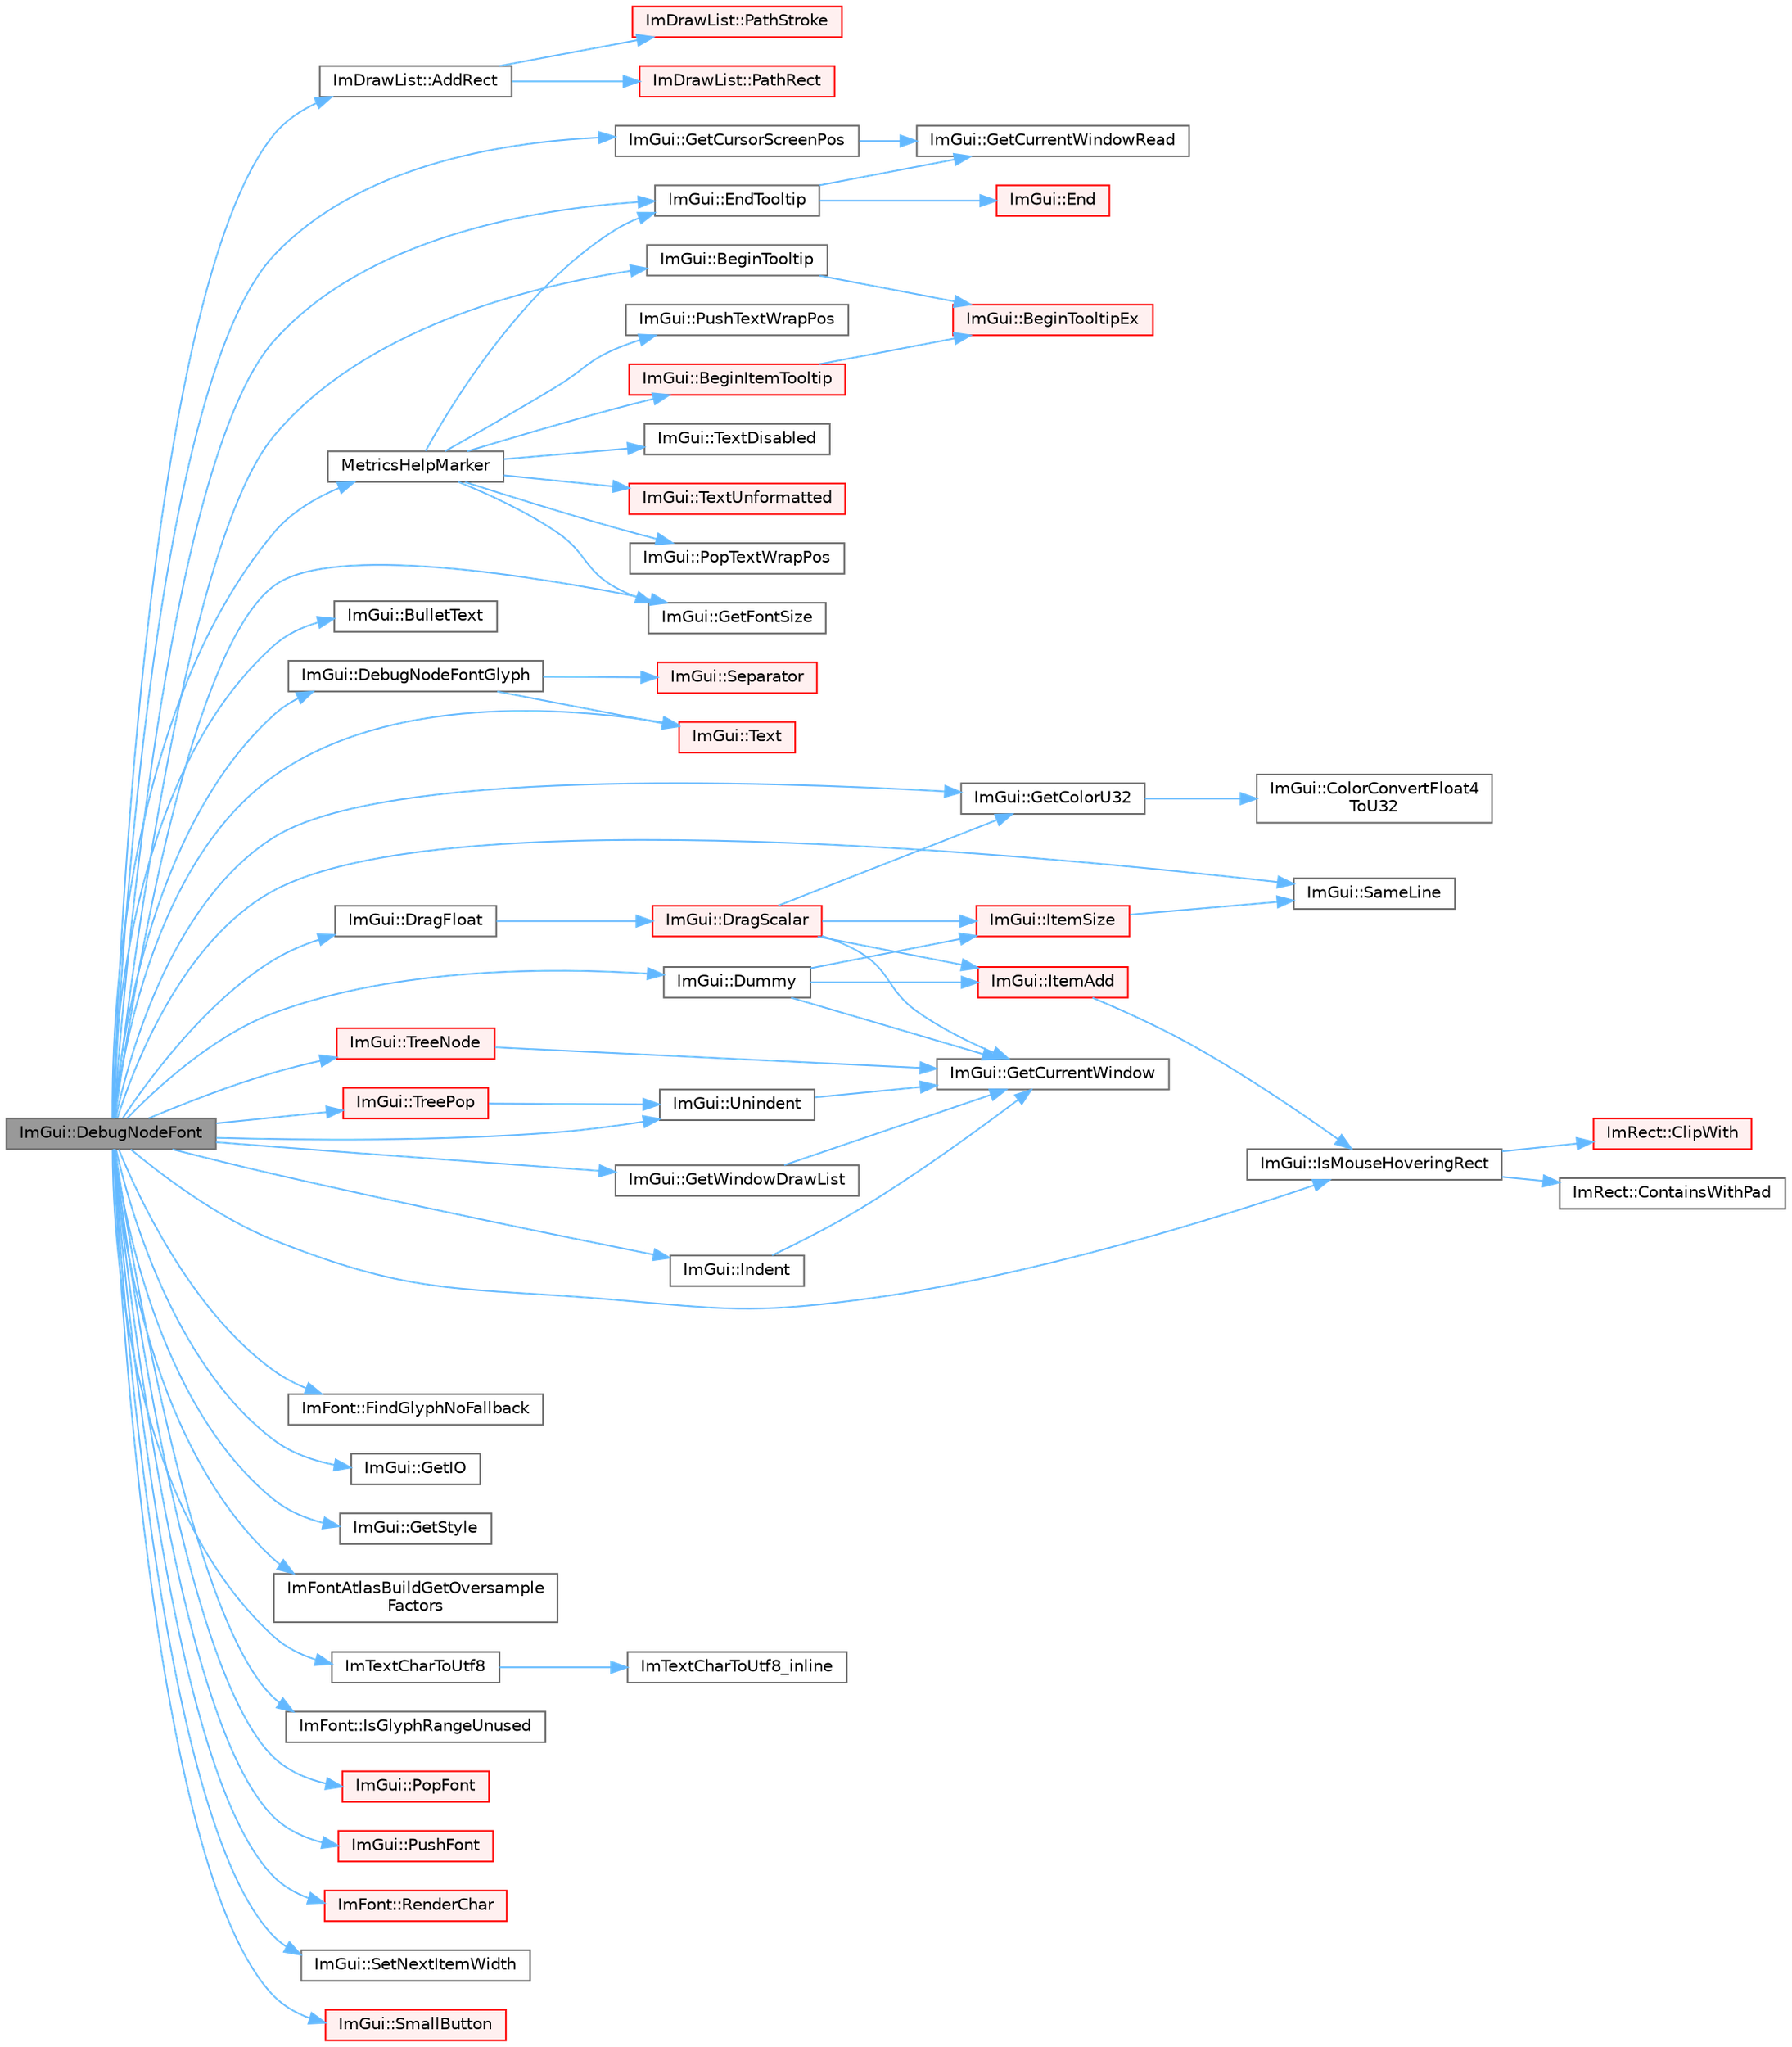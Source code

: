 digraph "ImGui::DebugNodeFont"
{
 // LATEX_PDF_SIZE
  bgcolor="transparent";
  edge [fontname=Helvetica,fontsize=10,labelfontname=Helvetica,labelfontsize=10];
  node [fontname=Helvetica,fontsize=10,shape=box,height=0.2,width=0.4];
  rankdir="LR";
  Node1 [id="Node000001",label="ImGui::DebugNodeFont",height=0.2,width=0.4,color="gray40", fillcolor="grey60", style="filled", fontcolor="black",tooltip=" "];
  Node1 -> Node2 [id="edge1_Node000001_Node000002",color="steelblue1",style="solid",tooltip=" "];
  Node2 [id="Node000002",label="ImDrawList::AddRect",height=0.2,width=0.4,color="grey40", fillcolor="white", style="filled",URL="$struct_im_draw_list.html#ad96f10a3e954fe0c5b7c96d4e205af7b",tooltip=" "];
  Node2 -> Node3 [id="edge2_Node000002_Node000003",color="steelblue1",style="solid",tooltip=" "];
  Node3 [id="Node000003",label="ImDrawList::PathRect",height=0.2,width=0.4,color="red", fillcolor="#FFF0F0", style="filled",URL="$struct_im_draw_list.html#a2251eb264ed8b17a253c409787375053",tooltip=" "];
  Node2 -> Node12 [id="edge3_Node000002_Node000012",color="steelblue1",style="solid",tooltip=" "];
  Node12 [id="Node000012",label="ImDrawList::PathStroke",height=0.2,width=0.4,color="red", fillcolor="#FFF0F0", style="filled",URL="$struct_im_draw_list.html#a60bf9040ef3d09b39c4ba8f5a2a68ae9",tooltip=" "];
  Node1 -> Node18 [id="edge4_Node000001_Node000018",color="steelblue1",style="solid",tooltip=" "];
  Node18 [id="Node000018",label="ImGui::BeginTooltip",height=0.2,width=0.4,color="grey40", fillcolor="white", style="filled",URL="$namespace_im_gui.html#a0609fbb218702a720c383c87d0c545a2",tooltip=" "];
  Node18 -> Node19 [id="edge5_Node000018_Node000019",color="steelblue1",style="solid",tooltip=" "];
  Node19 [id="Node000019",label="ImGui::BeginTooltipEx",height=0.2,width=0.4,color="red", fillcolor="#FFF0F0", style="filled",URL="$namespace_im_gui.html#a18b17a0b20c3f2a16068b84210cfded4",tooltip=" "];
  Node1 -> Node515 [id="edge6_Node000001_Node000515",color="steelblue1",style="solid",tooltip=" "];
  Node515 [id="Node000515",label="ImGui::BulletText",height=0.2,width=0.4,color="grey40", fillcolor="white", style="filled",URL="$namespace_im_gui.html#af8d34d563b17c683943a0fa7bf5807bc",tooltip=" "];
  Node1 -> Node516 [id="edge7_Node000001_Node000516",color="steelblue1",style="solid",tooltip=" "];
  Node516 [id="Node000516",label="ImGui::DebugNodeFontGlyph",height=0.2,width=0.4,color="grey40", fillcolor="white", style="filled",URL="$namespace_im_gui.html#ad57d7756b61feecb86a3f25dc2a526f3",tooltip=" "];
  Node516 -> Node333 [id="edge8_Node000516_Node000333",color="steelblue1",style="solid",tooltip=" "];
  Node333 [id="Node000333",label="ImGui::Separator",height=0.2,width=0.4,color="red", fillcolor="#FFF0F0", style="filled",URL="$namespace_im_gui.html#a191123597a5084d003c8beac7eeb029e",tooltip=" "];
  Node516 -> Node517 [id="edge9_Node000516_Node000517",color="steelblue1",style="solid",tooltip=" "];
  Node517 [id="Node000517",label="ImGui::Text",height=0.2,width=0.4,color="red", fillcolor="#FFF0F0", style="filled",URL="$namespace_im_gui.html#a9e7b83611fe441d54fad2effb4bf4965",tooltip=" "];
  Node1 -> Node518 [id="edge10_Node000001_Node000518",color="steelblue1",style="solid",tooltip=" "];
  Node518 [id="Node000518",label="ImGui::DragFloat",height=0.2,width=0.4,color="grey40", fillcolor="white", style="filled",URL="$namespace_im_gui.html#aab1b20e7bf98aa7bbdb26f8cd3ad91e6",tooltip=" "];
  Node518 -> Node519 [id="edge11_Node000518_Node000519",color="steelblue1",style="solid",tooltip=" "];
  Node519 [id="Node000519",label="ImGui::DragScalar",height=0.2,width=0.4,color="red", fillcolor="#FFF0F0", style="filled",URL="$namespace_im_gui.html#a17d8926e8f44a6d00575b12081c51fe0",tooltip=" "];
  Node519 -> Node97 [id="edge12_Node000519_Node000097",color="steelblue1",style="solid",tooltip=" "];
  Node97 [id="Node000097",label="ImGui::GetColorU32",height=0.2,width=0.4,color="grey40", fillcolor="white", style="filled",URL="$namespace_im_gui.html#a0de2d9bd347d9866511eb8d014e62556",tooltip=" "];
  Node97 -> Node98 [id="edge13_Node000097_Node000098",color="steelblue1",style="solid",tooltip=" "];
  Node98 [id="Node000098",label="ImGui::ColorConvertFloat4\lToU32",height=0.2,width=0.4,color="grey40", fillcolor="white", style="filled",URL="$namespace_im_gui.html#abe2691de0b1a71c774ab24cc91564a94",tooltip=" "];
  Node519 -> Node96 [id="edge14_Node000519_Node000096",color="steelblue1",style="solid",tooltip=" "];
  Node96 [id="Node000096",label="ImGui::GetCurrentWindow",height=0.2,width=0.4,color="grey40", fillcolor="white", style="filled",URL="$namespace_im_gui.html#ac452417b5004ca16a814a72cff153526",tooltip=" "];
  Node519 -> Node119 [id="edge15_Node000519_Node000119",color="steelblue1",style="solid",tooltip=" "];
  Node119 [id="Node000119",label="ImGui::ItemAdd",height=0.2,width=0.4,color="red", fillcolor="#FFF0F0", style="filled",URL="$namespace_im_gui.html#a0c2ccafc8d403c02a6590ac21157b9ac",tooltip=" "];
  Node119 -> Node86 [id="edge16_Node000119_Node000086",color="steelblue1",style="solid",tooltip=" "];
  Node86 [id="Node000086",label="ImGui::IsMouseHoveringRect",height=0.2,width=0.4,color="grey40", fillcolor="white", style="filled",URL="$namespace_im_gui.html#ae0b8ea0e06c457316d6aed6c5b2a1c25",tooltip=" "];
  Node86 -> Node87 [id="edge17_Node000086_Node000087",color="steelblue1",style="solid",tooltip=" "];
  Node87 [id="Node000087",label="ImRect::ClipWith",height=0.2,width=0.4,color="red", fillcolor="#FFF0F0", style="filled",URL="$struct_im_rect.html#ac02d5cf6ce0358aea9ed9df43d368f3f",tooltip=" "];
  Node86 -> Node88 [id="edge18_Node000086_Node000088",color="steelblue1",style="solid",tooltip=" "];
  Node88 [id="Node000088",label="ImRect::ContainsWithPad",height=0.2,width=0.4,color="grey40", fillcolor="white", style="filled",URL="$struct_im_rect.html#a8dbab244f4e5b786faa9684eb85110fc",tooltip=" "];
  Node519 -> Node168 [id="edge19_Node000519_Node000168",color="steelblue1",style="solid",tooltip=" "];
  Node168 [id="Node000168",label="ImGui::ItemSize",height=0.2,width=0.4,color="red", fillcolor="#FFF0F0", style="filled",URL="$namespace_im_gui.html#a4b5818a652d943ea54e0cec9fb3943d7",tooltip=" "];
  Node168 -> Node169 [id="edge20_Node000168_Node000169",color="steelblue1",style="solid",tooltip=" "];
  Node169 [id="Node000169",label="ImGui::SameLine",height=0.2,width=0.4,color="grey40", fillcolor="white", style="filled",URL="$namespace_im_gui.html#addd433eb3aae59119e341e80db474f66",tooltip=" "];
  Node1 -> Node547 [id="edge21_Node000001_Node000547",color="steelblue1",style="solid",tooltip=" "];
  Node547 [id="Node000547",label="ImGui::Dummy",height=0.2,width=0.4,color="grey40", fillcolor="white", style="filled",URL="$namespace_im_gui.html#a8b0fb07113251301ff897b8578a53f34",tooltip=" "];
  Node547 -> Node96 [id="edge22_Node000547_Node000096",color="steelblue1",style="solid",tooltip=" "];
  Node547 -> Node119 [id="edge23_Node000547_Node000119",color="steelblue1",style="solid",tooltip=" "];
  Node547 -> Node168 [id="edge24_Node000547_Node000168",color="steelblue1",style="solid",tooltip=" "];
  Node1 -> Node92 [id="edge25_Node000001_Node000092",color="steelblue1",style="solid",tooltip=" "];
  Node92 [id="Node000092",label="ImGui::EndTooltip",height=0.2,width=0.4,color="grey40", fillcolor="white", style="filled",URL="$namespace_im_gui.html#ac8d75c160cfdf43d512f773ca133a1c6",tooltip=" "];
  Node92 -> Node93 [id="edge26_Node000092_Node000093",color="steelblue1",style="solid",tooltip=" "];
  Node93 [id="Node000093",label="ImGui::End",height=0.2,width=0.4,color="red", fillcolor="#FFF0F0", style="filled",URL="$namespace_im_gui.html#a5479d93794a004c67ceb6d13f37c8254",tooltip=" "];
  Node92 -> Node111 [id="edge27_Node000092_Node000111",color="steelblue1",style="solid",tooltip=" "];
  Node111 [id="Node000111",label="ImGui::GetCurrentWindowRead",height=0.2,width=0.4,color="grey40", fillcolor="white", style="filled",URL="$namespace_im_gui.html#a055af7d6b7b4ae977a9c3c25a98e0d2f",tooltip=" "];
  Node1 -> Node569 [id="edge28_Node000001_Node000569",color="steelblue1",style="solid",tooltip=" "];
  Node569 [id="Node000569",label="ImFont::FindGlyphNoFallback",height=0.2,width=0.4,color="grey40", fillcolor="white", style="filled",URL="$struct_im_font.html#a9db5b4cc756ac1b01efbc79e3002f88d",tooltip=" "];
  Node1 -> Node97 [id="edge29_Node000001_Node000097",color="steelblue1",style="solid",tooltip=" "];
  Node1 -> Node570 [id="edge30_Node000001_Node000570",color="steelblue1",style="solid",tooltip=" "];
  Node570 [id="Node000570",label="ImGui::GetCursorScreenPos",height=0.2,width=0.4,color="grey40", fillcolor="white", style="filled",URL="$namespace_im_gui.html#adb0db3c1ee36f5085f35890a4229ae75",tooltip=" "];
  Node570 -> Node111 [id="edge31_Node000570_Node000111",color="steelblue1",style="solid",tooltip=" "];
  Node1 -> Node571 [id="edge32_Node000001_Node000571",color="steelblue1",style="solid",tooltip=" "];
  Node571 [id="Node000571",label="ImGui::GetFontSize",height=0.2,width=0.4,color="grey40", fillcolor="white", style="filled",URL="$namespace_im_gui.html#ac592ae8e0aa4a1a06502ec7872bc8da8",tooltip=" "];
  Node1 -> Node572 [id="edge33_Node000001_Node000572",color="steelblue1",style="solid",tooltip=" "];
  Node572 [id="Node000572",label="ImGui::GetIO",height=0.2,width=0.4,color="grey40", fillcolor="white", style="filled",URL="$namespace_im_gui.html#a7dea7d0530868f078324f14a308f0c3c",tooltip=" "];
  Node1 -> Node573 [id="edge34_Node000001_Node000573",color="steelblue1",style="solid",tooltip=" "];
  Node573 [id="Node000573",label="ImGui::GetStyle",height=0.2,width=0.4,color="grey40", fillcolor="white", style="filled",URL="$namespace_im_gui.html#abafef4bb3e3654efd96a47b2e22870a7",tooltip=" "];
  Node1 -> Node574 [id="edge35_Node000001_Node000574",color="steelblue1",style="solid",tooltip=" "];
  Node574 [id="Node000574",label="ImGui::GetWindowDrawList",height=0.2,width=0.4,color="grey40", fillcolor="white", style="filled",URL="$namespace_im_gui.html#aa100c22a9feafe843fa12c66590cbda0",tooltip=" "];
  Node574 -> Node96 [id="edge36_Node000574_Node000096",color="steelblue1",style="solid",tooltip=" "];
  Node1 -> Node575 [id="edge37_Node000001_Node000575",color="steelblue1",style="solid",tooltip=" "];
  Node575 [id="Node000575",label="ImFontAtlasBuildGetOversample\lFactors",height=0.2,width=0.4,color="grey40", fillcolor="white", style="filled",URL="$imgui__draw_8cpp.html#aa1efcf4c3caa22137e6a7d548435af5a",tooltip=" "];
  Node1 -> Node552 [id="edge38_Node000001_Node000552",color="steelblue1",style="solid",tooltip=" "];
  Node552 [id="Node000552",label="ImTextCharToUtf8",height=0.2,width=0.4,color="grey40", fillcolor="white", style="filled",URL="$imgui_8cpp.html#a95ebc047720485ca52f00e593e70aa0e",tooltip=" "];
  Node552 -> Node553 [id="edge39_Node000552_Node000553",color="steelblue1",style="solid",tooltip=" "];
  Node553 [id="Node000553",label="ImTextCharToUtf8_inline",height=0.2,width=0.4,color="grey40", fillcolor="white", style="filled",URL="$imgui_8cpp.html#a0e50a00683cc7e938d41873d0d6e233c",tooltip=" "];
  Node1 -> Node576 [id="edge40_Node000001_Node000576",color="steelblue1",style="solid",tooltip=" "];
  Node576 [id="Node000576",label="ImGui::Indent",height=0.2,width=0.4,color="grey40", fillcolor="white", style="filled",URL="$namespace_im_gui.html#a6c7b9f2d60951462eeebad80154a8926",tooltip=" "];
  Node576 -> Node96 [id="edge41_Node000576_Node000096",color="steelblue1",style="solid",tooltip=" "];
  Node1 -> Node577 [id="edge42_Node000001_Node000577",color="steelblue1",style="solid",tooltip=" "];
  Node577 [id="Node000577",label="ImFont::IsGlyphRangeUnused",height=0.2,width=0.4,color="grey40", fillcolor="white", style="filled",URL="$struct_im_font.html#a4374ffca4f2d9a23599aac21c57e2a66",tooltip=" "];
  Node1 -> Node86 [id="edge43_Node000001_Node000086",color="steelblue1",style="solid",tooltip=" "];
  Node1 -> Node578 [id="edge44_Node000001_Node000578",color="steelblue1",style="solid",tooltip=" "];
  Node578 [id="Node000578",label="MetricsHelpMarker",height=0.2,width=0.4,color="grey40", fillcolor="white", style="filled",URL="$imgui_8cpp.html#aa02564f7a526e53bfe3c4062acd6f0f2",tooltip=" "];
  Node578 -> Node579 [id="edge45_Node000578_Node000579",color="steelblue1",style="solid",tooltip=" "];
  Node579 [id="Node000579",label="ImGui::BeginItemTooltip",height=0.2,width=0.4,color="red", fillcolor="#FFF0F0", style="filled",URL="$namespace_im_gui.html#a0557ed1d3f89dcb5d25311bf3099ddf5",tooltip=" "];
  Node579 -> Node19 [id="edge46_Node000579_Node000019",color="steelblue1",style="solid",tooltip=" "];
  Node578 -> Node92 [id="edge47_Node000578_Node000092",color="steelblue1",style="solid",tooltip=" "];
  Node578 -> Node571 [id="edge48_Node000578_Node000571",color="steelblue1",style="solid",tooltip=" "];
  Node578 -> Node580 [id="edge49_Node000578_Node000580",color="steelblue1",style="solid",tooltip=" "];
  Node580 [id="Node000580",label="ImGui::PopTextWrapPos",height=0.2,width=0.4,color="grey40", fillcolor="white", style="filled",URL="$namespace_im_gui.html#a08000421b9cc13757430efe54178ae0f",tooltip=" "];
  Node578 -> Node581 [id="edge50_Node000578_Node000581",color="steelblue1",style="solid",tooltip=" "];
  Node581 [id="Node000581",label="ImGui::PushTextWrapPos",height=0.2,width=0.4,color="grey40", fillcolor="white", style="filled",URL="$namespace_im_gui.html#a72ba065ae9819aaed3af68c113d2758b",tooltip=" "];
  Node578 -> Node582 [id="edge51_Node000578_Node000582",color="steelblue1",style="solid",tooltip=" "];
  Node582 [id="Node000582",label="ImGui::TextDisabled",height=0.2,width=0.4,color="grey40", fillcolor="white", style="filled",URL="$namespace_im_gui.html#aa96bf14c5fa288e106820aeb4ba7fcb6",tooltip=" "];
  Node578 -> Node583 [id="edge52_Node000578_Node000583",color="steelblue1",style="solid",tooltip=" "];
  Node583 [id="Node000583",label="ImGui::TextUnformatted",height=0.2,width=0.4,color="red", fillcolor="#FFF0F0", style="filled",URL="$namespace_im_gui.html#a96a5f42789ecc419b2ae8af7b2acc28e",tooltip=" "];
  Node1 -> Node350 [id="edge53_Node000001_Node000350",color="steelblue1",style="solid",tooltip=" "];
  Node350 [id="Node000350",label="ImGui::PopFont",height=0.2,width=0.4,color="red", fillcolor="#FFF0F0", style="filled",URL="$namespace_im_gui.html#af66649bc37022bf3cf2496c73af9a499",tooltip=" "];
  Node1 -> Node561 [id="edge54_Node000001_Node000561",color="steelblue1",style="solid",tooltip=" "];
  Node561 [id="Node000561",label="ImGui::PushFont",height=0.2,width=0.4,color="red", fillcolor="#FFF0F0", style="filled",URL="$namespace_im_gui.html#ac5a59f4f8226fd35786d8973c85b85a9",tooltip=" "];
  Node1 -> Node397 [id="edge55_Node000001_Node000397",color="steelblue1",style="solid",tooltip=" "];
  Node397 [id="Node000397",label="ImFont::RenderChar",height=0.2,width=0.4,color="red", fillcolor="#FFF0F0", style="filled",URL="$struct_im_font.html#a3bc3a49edc3a529763c45e2c25e66727",tooltip=" "];
  Node1 -> Node169 [id="edge56_Node000001_Node000169",color="steelblue1",style="solid",tooltip=" "];
  Node1 -> Node589 [id="edge57_Node000001_Node000589",color="steelblue1",style="solid",tooltip=" "];
  Node589 [id="Node000589",label="ImGui::SetNextItemWidth",height=0.2,width=0.4,color="grey40", fillcolor="white", style="filled",URL="$namespace_im_gui.html#a1291228607bee5a703df6553f27cbbb9",tooltip=" "];
  Node1 -> Node590 [id="edge58_Node000001_Node000590",color="steelblue1",style="solid",tooltip=" "];
  Node590 [id="Node000590",label="ImGui::SmallButton",height=0.2,width=0.4,color="red", fillcolor="#FFF0F0", style="filled",URL="$namespace_im_gui.html#a5b76ec69758aeb0a00a66f142f7a4fb2",tooltip=" "];
  Node1 -> Node517 [id="edge59_Node000001_Node000517",color="steelblue1",style="solid",tooltip=" "];
  Node1 -> Node592 [id="edge60_Node000001_Node000592",color="steelblue1",style="solid",tooltip=" "];
  Node592 [id="Node000592",label="ImGui::TreeNode",height=0.2,width=0.4,color="red", fillcolor="#FFF0F0", style="filled",URL="$namespace_im_gui.html#a4dff507ce8bbe0da9556bb50b1e60d7f",tooltip=" "];
  Node592 -> Node96 [id="edge61_Node000592_Node000096",color="steelblue1",style="solid",tooltip=" "];
  Node1 -> Node354 [id="edge62_Node000001_Node000354",color="steelblue1",style="solid",tooltip=" "];
  Node354 [id="Node000354",label="ImGui::TreePop",height=0.2,width=0.4,color="red", fillcolor="#FFF0F0", style="filled",URL="$namespace_im_gui.html#a41ecf265e5f678c78fc9c30b3cf2077f",tooltip=" "];
  Node354 -> Node356 [id="edge63_Node000354_Node000356",color="steelblue1",style="solid",tooltip=" "];
  Node356 [id="Node000356",label="ImGui::Unindent",height=0.2,width=0.4,color="grey40", fillcolor="white", style="filled",URL="$namespace_im_gui.html#ad577d36753634c9bbdc3750b0e5217f5",tooltip=" "];
  Node356 -> Node96 [id="edge64_Node000356_Node000096",color="steelblue1",style="solid",tooltip=" "];
  Node1 -> Node356 [id="edge65_Node000001_Node000356",color="steelblue1",style="solid",tooltip=" "];
}
